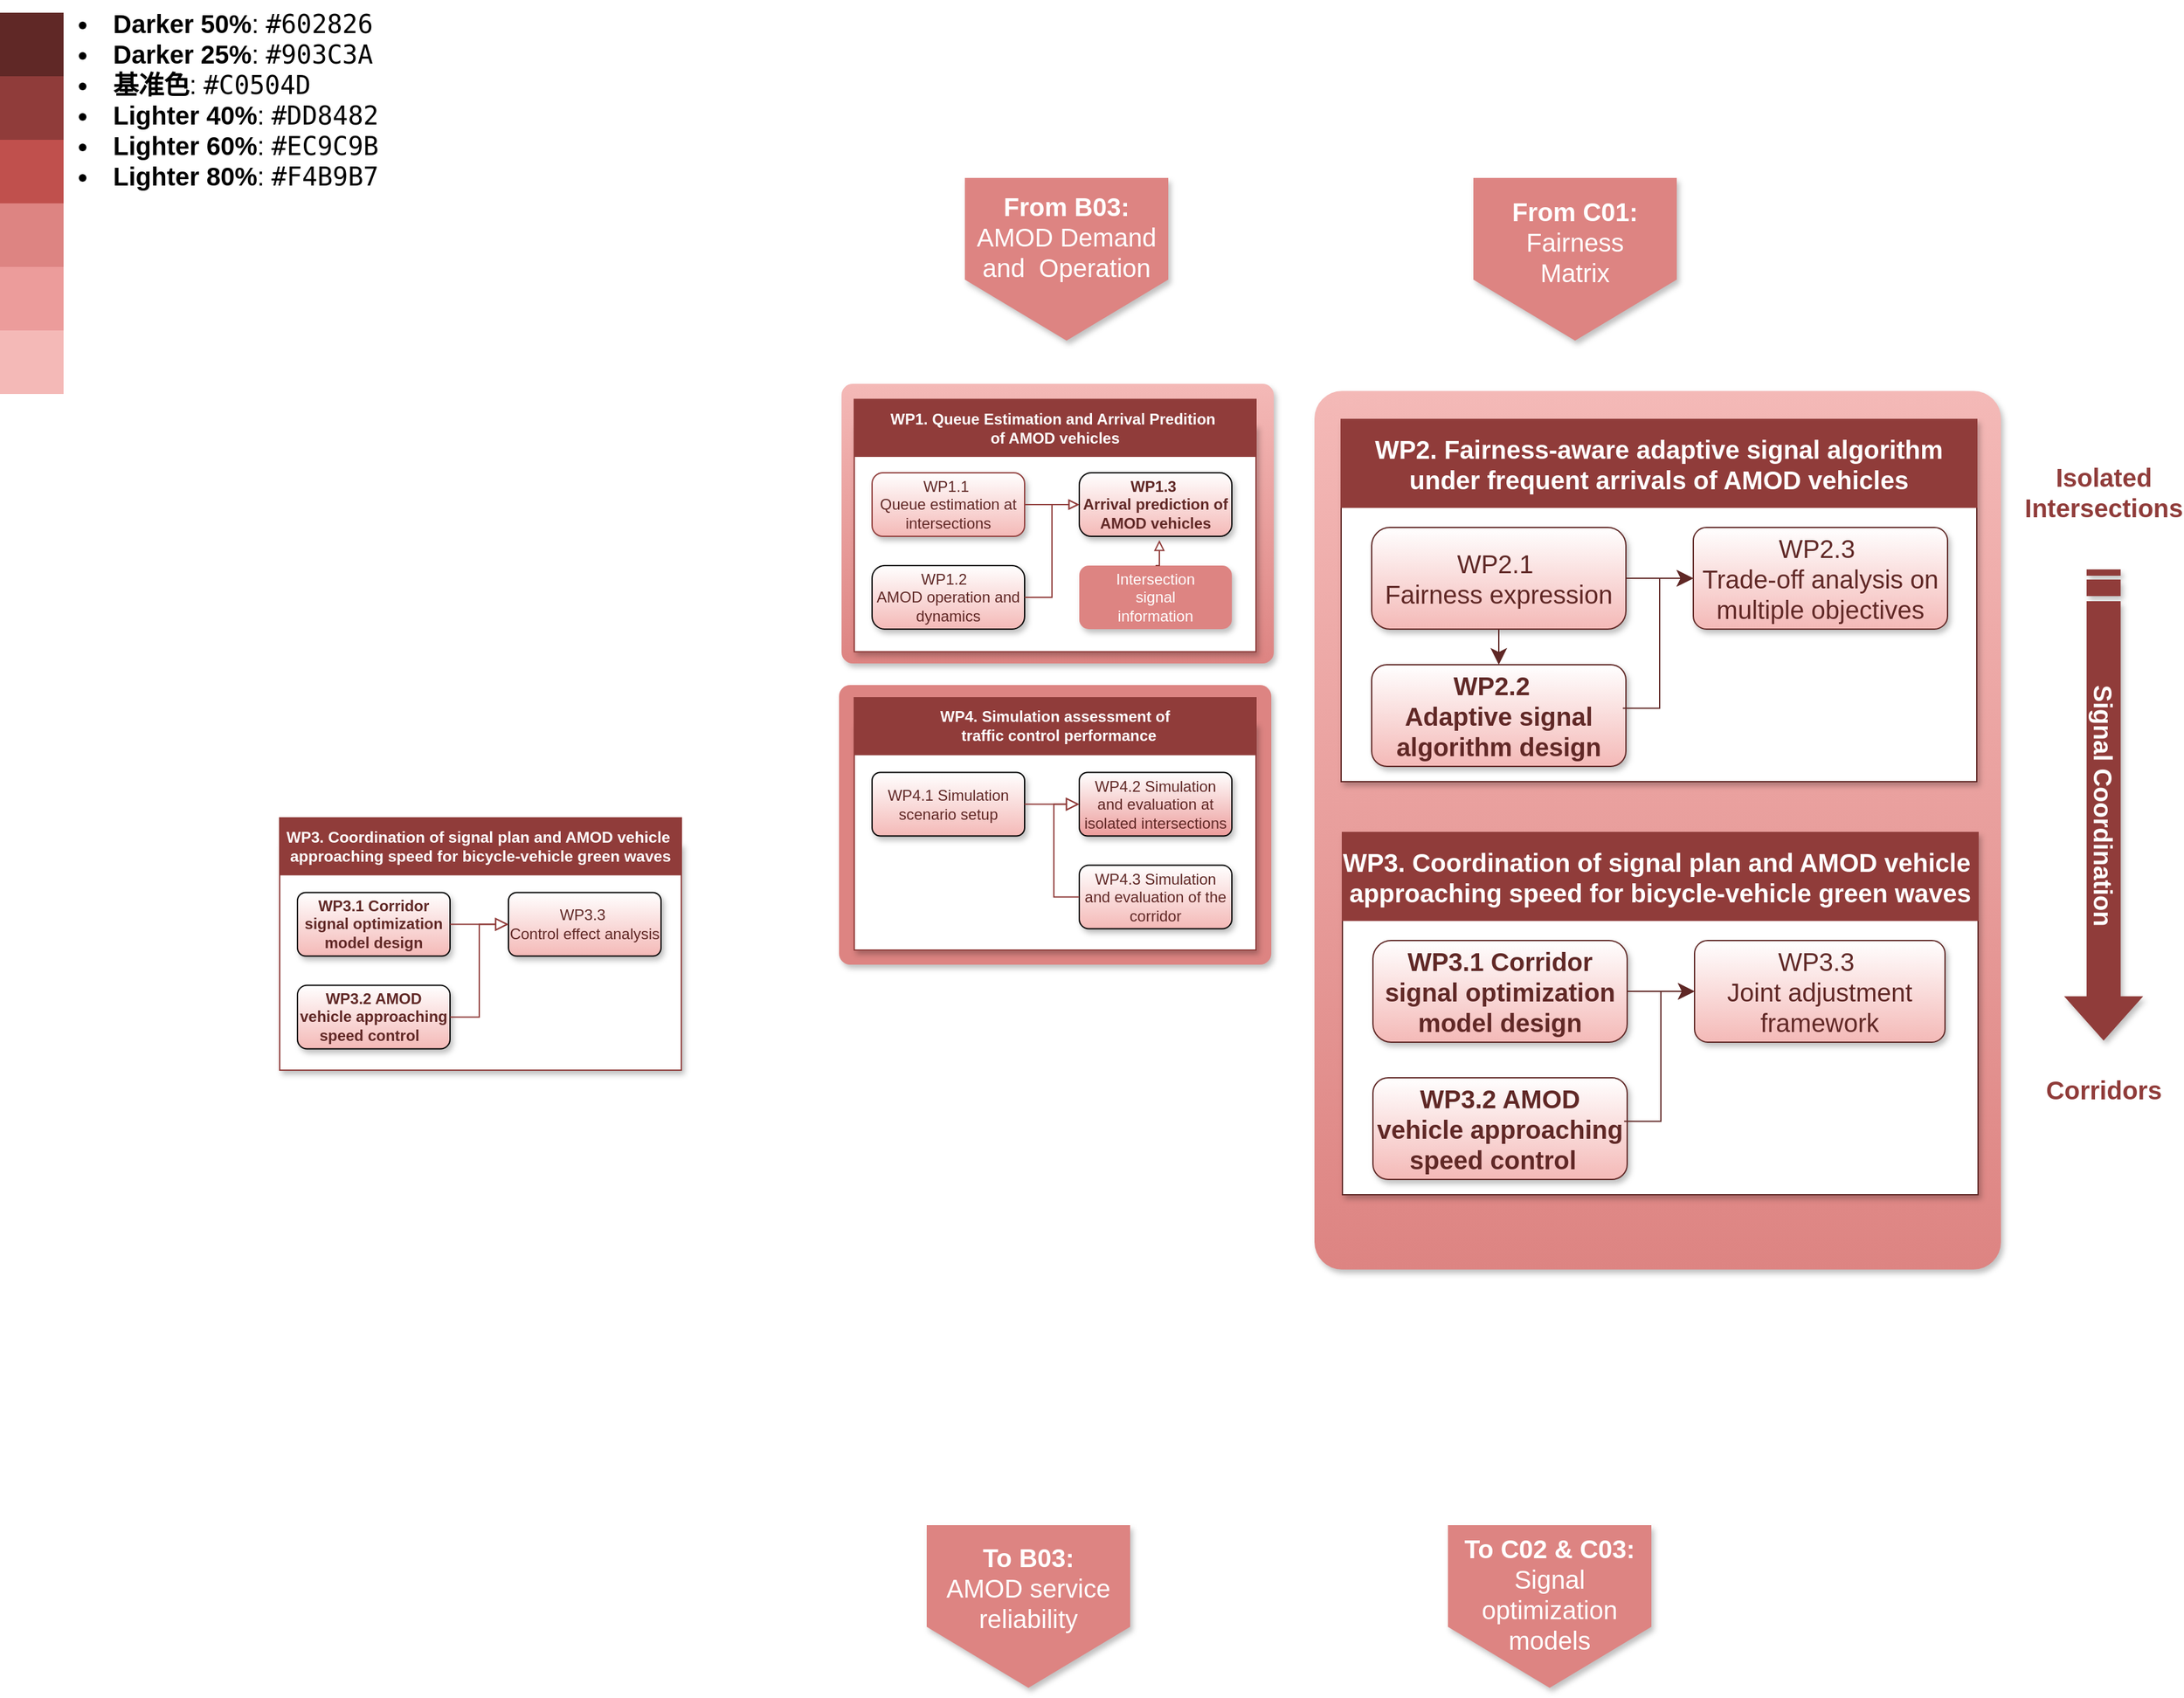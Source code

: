 <mxfile version="24.7.12">
  <diagram id="C5RBs43oDa-KdzZeNtuy" name="Page-1">
    <mxGraphModel dx="1644" dy="100" grid="1" gridSize="10" guides="1" tooltips="1" connect="1" arrows="1" fold="1" page="1" pageScale="1" pageWidth="1169" pageHeight="827" math="0" shadow="0">
      <root>
        <mxCell id="WIyWlLk6GJQsqaUBKTNV-0" />
        <mxCell id="WIyWlLk6GJQsqaUBKTNV-1" parent="WIyWlLk6GJQsqaUBKTNV-0" />
        <mxCell id="SRxlYoo3FdKlpQXrsNi6-0" value="" style="group" parent="WIyWlLk6GJQsqaUBKTNV-1" vertex="1" connectable="0">
          <mxGeometry x="20" y="860" width="50" height="300" as="geometry" />
        </mxCell>
        <mxCell id="o1A4D6gQH1Vv4SaWHEnf-0" value="" style="rounded=0;whiteSpace=wrap;html=1;fillColor=#602826;strokeColor=none;" parent="SRxlYoo3FdKlpQXrsNi6-0" vertex="1">
          <mxGeometry width="50" height="50" as="geometry" />
        </mxCell>
        <mxCell id="o1A4D6gQH1Vv4SaWHEnf-1" value="" style="rounded=0;whiteSpace=wrap;html=1;fillColor=#903C3A;strokeColor=none;" parent="SRxlYoo3FdKlpQXrsNi6-0" vertex="1">
          <mxGeometry y="50" width="50" height="50" as="geometry" />
        </mxCell>
        <mxCell id="o1A4D6gQH1Vv4SaWHEnf-2" value="" style="rounded=0;whiteSpace=wrap;html=1;fillColor=#C0504D;strokeColor=none;" parent="SRxlYoo3FdKlpQXrsNi6-0" vertex="1">
          <mxGeometry y="100" width="50" height="50" as="geometry" />
        </mxCell>
        <mxCell id="o1A4D6gQH1Vv4SaWHEnf-3" value="" style="rounded=0;whiteSpace=wrap;html=1;fillColor=#DD8482;strokeColor=none;" parent="SRxlYoo3FdKlpQXrsNi6-0" vertex="1">
          <mxGeometry y="150" width="50" height="50" as="geometry" />
        </mxCell>
        <mxCell id="o1A4D6gQH1Vv4SaWHEnf-4" value="" style="rounded=0;whiteSpace=wrap;html=1;fillColor=#EC9C9B;strokeColor=none;" parent="SRxlYoo3FdKlpQXrsNi6-0" vertex="1">
          <mxGeometry y="200" width="50" height="50" as="geometry" />
        </mxCell>
        <mxCell id="o1A4D6gQH1Vv4SaWHEnf-5" value="" style="rounded=0;whiteSpace=wrap;html=1;fillColor=#F4B9B7;strokeColor=none;" parent="SRxlYoo3FdKlpQXrsNi6-0" vertex="1">
          <mxGeometry y="250" width="50" height="50" as="geometry" />
        </mxCell>
        <mxCell id="SRxlYoo3FdKlpQXrsNi6-5" value="&lt;li style=&quot;font-size: 20px;&quot;&gt;&lt;font style=&quot;font-size: 20px;&quot;&gt;&lt;strong&gt;Darker 50%&lt;/strong&gt;: &lt;code&gt;#602826&lt;/code&gt;&lt;/font&gt;&lt;/li&gt;&lt;li style=&quot;font-size: 20px;&quot;&gt;&lt;font style=&quot;font-size: 20px;&quot;&gt;&lt;strong&gt;Darker 25%&lt;/strong&gt;: &lt;code&gt;#903C3A&lt;/code&gt;&lt;/font&gt;&lt;/li&gt;&lt;li style=&quot;font-size: 20px;&quot;&gt;&lt;font style=&quot;font-size: 20px;&quot;&gt;&lt;strong&gt;基准色&lt;/strong&gt;: &lt;code&gt;#C0504D&lt;/code&gt;&lt;/font&gt;&lt;/li&gt;&lt;li style=&quot;font-size: 20px;&quot;&gt;&lt;font style=&quot;font-size: 20px;&quot;&gt;&lt;strong&gt;Lighter 40%&lt;/strong&gt;: &lt;code&gt;#DD8482&lt;/code&gt;&lt;/font&gt;&lt;/li&gt;&lt;li style=&quot;font-size: 20px;&quot;&gt;&lt;font style=&quot;font-size: 20px;&quot;&gt;&lt;strong&gt;Lighter 60%&lt;/strong&gt;: &lt;code&gt;#EC9C9B&lt;/code&gt;&lt;/font&gt;&lt;/li&gt;&lt;li style=&quot;font-size: 20px;&quot;&gt;&lt;font style=&quot;font-size: 20px;&quot;&gt;&lt;strong&gt;Lighter 80%&lt;/strong&gt;: &lt;code&gt;#F4B9B7&lt;/code&gt;&lt;/font&gt;&lt;/li&gt;" style="text;whiteSpace=wrap;html=1;" parent="WIyWlLk6GJQsqaUBKTNV-1" vertex="1">
          <mxGeometry x="80" y="850" width="240" height="110" as="geometry" />
        </mxCell>
        <mxCell id="SRxlYoo3FdKlpQXrsNi6-7" value="" style="edgeStyle=orthogonalEdgeStyle;rounded=0;html=1;jettySize=auto;orthogonalLoop=1;fontSize=20;endArrow=classic;endFill=1;endSize=10;strokeWidth=1;shadow=0;labelBackgroundColor=none;entryX=0;entryY=0.5;entryDx=0;entryDy=0;strokeColor=#903C3A;fontFamily=Arial;fontSource=https%3A%2F%2Ffonts.googleapis.com%2Fcss%3Ffamily%3DArial;exitX=1;exitY=0.5;exitDx=0;exitDy=0;" parent="WIyWlLk6GJQsqaUBKTNV-1" source="zRnvxChmmkFEFyJADCu1-24" edge="1">
          <mxGeometry y="10" relative="1" as="geometry">
            <mxPoint as="offset" />
            <mxPoint x="1217" y="1353" as="sourcePoint" />
            <mxPoint x="1363" y="1304" as="targetPoint" />
            <Array as="points" />
          </mxGeometry>
        </mxCell>
        <mxCell id="SRxlYoo3FdKlpQXrsNi6-14" value="" style="edgeStyle=orthogonalEdgeStyle;rounded=0;html=1;jettySize=auto;orthogonalLoop=1;fontSize=20;endArrow=classic;endFill=1;endSize=10;strokeWidth=1;shadow=0;labelBackgroundColor=none;entryX=0.5;entryY=0;entryDx=0;entryDy=0;strokeColor=#903C3A;fontFamily=Arial;fontSource=https%3A%2F%2Ffonts.googleapis.com%2Fcss%3Ffamily%3DArial;exitX=0.5;exitY=1;exitDx=0;exitDy=0;" parent="WIyWlLk6GJQsqaUBKTNV-1" edge="1">
          <mxGeometry y="10" relative="1" as="geometry">
            <mxPoint as="offset" />
            <mxPoint x="1209" y="1348" as="sourcePoint" />
            <mxPoint x="1209" y="1385" as="targetPoint" />
            <Array as="points" />
          </mxGeometry>
        </mxCell>
        <mxCell id="zRnvxChmmkFEFyJADCu1-0" value="new" parent="WIyWlLk6GJQsqaUBKTNV-0" />
        <mxCell id="zRnvxChmmkFEFyJADCu1-2" value="" style="rounded=1;whiteSpace=wrap;html=1;fillStyle=auto;fillColor=#F4B9B7;gradientColor=#DD8482;gradientDirection=south;dashed=1;strokeColor=none;shadow=1;arcSize=4;fontFamily=Arial;fontSource=https%3A%2F%2Ffonts.googleapis.com%2Fcss%3Ffamily%3DArial;" parent="zRnvxChmmkFEFyJADCu1-0" vertex="1">
          <mxGeometry x="1054" y="1157.62" width="540" height="691.26" as="geometry" />
        </mxCell>
        <mxCell id="zRnvxChmmkFEFyJADCu1-22" value="&lt;div&gt;&lt;br&gt;&lt;/div&gt;&lt;div&gt;&lt;div&gt;&lt;br&gt;&lt;/div&gt;&lt;div&gt;&lt;br&gt;&lt;/div&gt;&lt;div&gt;&lt;br&gt;&lt;/div&gt;&lt;div&gt;&lt;br&gt;&lt;/div&gt;&lt;div&gt;&lt;br&gt;&lt;/div&gt;&lt;div&gt;&lt;br&gt;&lt;/div&gt;&lt;div&gt;&lt;br&gt;&lt;/div&gt;&lt;div&gt;&lt;br&gt;&lt;/div&gt;&lt;div&gt;&lt;br&gt;&lt;/div&gt;&lt;br&gt;&lt;/div&gt;" style="rounded=0;whiteSpace=wrap;html=1;fillStyle=solid;fillColor=#FFFFFF;shadow=1;strokeColor=#602826;fontFamily=Arial;fontSource=https%3A%2F%2Ffonts.googleapis.com%2Fcss%3Ffamily%3DArial;" parent="zRnvxChmmkFEFyJADCu1-0" vertex="1">
          <mxGeometry x="1075" y="1180" width="500" height="285" as="geometry" />
        </mxCell>
        <mxCell id="zRnvxChmmkFEFyJADCu1-98" value="" style="rounded=1;whiteSpace=wrap;html=1;fillStyle=auto;fillColor=#DD8482;gradientColor=none;gradientDirection=south;dashed=1;strokeColor=none;shadow=1;arcSize=4;fontFamily=Arial;fontSource=https%3A%2F%2Ffonts.googleapis.com%2Fcss%3Ffamily%3DArial;" parent="zRnvxChmmkFEFyJADCu1-0" vertex="1">
          <mxGeometry x="680" y="1389" width="340" height="220" as="geometry" />
        </mxCell>
        <mxCell id="zRnvxChmmkFEFyJADCu1-97" value="" style="rounded=1;whiteSpace=wrap;html=1;fillStyle=auto;fillColor=#F4B9B7;gradientColor=#DD8482;gradientDirection=south;dashed=1;strokeColor=none;shadow=1;arcSize=4;fontFamily=Arial;fontSource=https%3A%2F%2Ffonts.googleapis.com%2Fcss%3Ffamily%3DArial;" parent="zRnvxChmmkFEFyJADCu1-0" vertex="1">
          <mxGeometry x="682" y="1152" width="340" height="220" as="geometry" />
        </mxCell>
        <mxCell id="zRnvxChmmkFEFyJADCu1-9" value="&lt;div&gt;&lt;br&gt;&lt;/div&gt;&lt;div&gt;&lt;div&gt;&lt;br&gt;&lt;/div&gt;&lt;div&gt;&lt;br&gt;&lt;/div&gt;&lt;div&gt;&lt;br&gt;&lt;/div&gt;&lt;div&gt;&lt;br&gt;&lt;/div&gt;&lt;div&gt;&lt;br&gt;&lt;/div&gt;&lt;div&gt;&lt;br&gt;&lt;/div&gt;&lt;div&gt;&lt;br&gt;&lt;/div&gt;&lt;div&gt;&lt;br&gt;&lt;/div&gt;&lt;div&gt;&lt;br&gt;&lt;/div&gt;&lt;br&gt;&lt;/div&gt;" style="rounded=0;whiteSpace=wrap;html=1;fillStyle=solid;fillColor=#FFFFFF;shadow=1;strokeColor=#903C3A;fontFamily=Arial;fontSource=https%3A%2F%2Ffonts.googleapis.com%2Fcss%3Ffamily%3DArial;" parent="zRnvxChmmkFEFyJADCu1-0" vertex="1">
          <mxGeometry x="692" y="1184.25" width="316" height="178.5" as="geometry" />
        </mxCell>
        <mxCell id="zRnvxChmmkFEFyJADCu1-10" value="&lt;div style=&quot;forced-color-adjust: none; font-size: 12px; font-style: normal; font-variant-ligatures: normal; font-variant-caps: normal; font-weight: 400; letter-spacing: normal; orphans: 2; text-align: center; text-indent: 0px; text-transform: none; widows: 2; word-spacing: 0px; -webkit-text-stroke-width: 0px; white-space: normal; text-decoration-thickness: initial; text-decoration-style: initial; text-decoration-color: initial;&quot;&gt;&lt;font color=&quot;#ffffff&quot; style=&quot;&quot;&gt;&lt;b style=&quot;forced-color-adjust: none;&quot;&gt;WP1.&amp;nbsp;&lt;/b&gt;&lt;/font&gt;&lt;b style=&quot;color: rgb(255, 255, 255);&quot;&gt;Queue Estimation and Arrival Predition&amp;nbsp;&lt;/b&gt;&lt;/div&gt;&lt;div style=&quot;forced-color-adjust: none; font-size: 12px; font-style: normal; font-variant-ligatures: normal; font-variant-caps: normal; font-weight: 400; letter-spacing: normal; orphans: 2; text-align: center; text-indent: 0px; text-transform: none; widows: 2; word-spacing: 0px; -webkit-text-stroke-width: 0px; white-space: normal; text-decoration-thickness: initial; text-decoration-style: initial; text-decoration-color: initial;&quot;&gt;&lt;b style=&quot;&quot;&gt;&lt;font color=&quot;#ffffff&quot; style=&quot;&quot;&gt;of AMOD vehicles&lt;/font&gt;&lt;/b&gt;&lt;/div&gt;" style="rounded=0;whiteSpace=wrap;html=1;align=center;verticalAlign=middle;fillColor=#903C3A;strokeColor=#903C3A;fontFamily=Arial;fontSource=https%3A%2F%2Ffonts.googleapis.com%2Fcss%3Ffamily%3DArial;" parent="zRnvxChmmkFEFyJADCu1-0" vertex="1">
          <mxGeometry x="692" y="1164.25" width="316" height="44.75" as="geometry" />
        </mxCell>
        <mxCell id="zRnvxChmmkFEFyJADCu1-14" value="&lt;span style=&quot;font-weight: 400;&quot;&gt;WP1.1&amp;nbsp;&lt;/span&gt;&lt;div&gt;&lt;span style=&quot;font-weight: 400;&quot;&gt;Queue estimation at intersections&lt;/span&gt;&lt;/div&gt;" style="rounded=1;whiteSpace=wrap;html=1;arcSize=17;shadow=1;fontStyle=1;gradientColor=#F4B9B7;gradientDirection=south;strokeColor=#903C3A;fontColor=#602826;fontFamily=Arial;fontSource=https%3A%2F%2Ffonts.googleapis.com%2Fcss%3Ffamily%3DArial;" parent="zRnvxChmmkFEFyJADCu1-0" vertex="1">
          <mxGeometry x="706" y="1222" width="120" height="50" as="geometry" />
        </mxCell>
        <mxCell id="zRnvxChmmkFEFyJADCu1-15" value="&lt;span style=&quot;font-weight: 400;&quot;&gt;WP1.2&amp;nbsp;&amp;nbsp;&lt;/span&gt;&lt;div&gt;&lt;span style=&quot;font-weight: 400;&quot;&gt;AMOD operation and dynamics&lt;/span&gt;&lt;/div&gt;" style="text;html=1;align=center;verticalAlign=middle;whiteSpace=wrap;rounded=1;strokeColor=default;fillColor=default;shadow=1;fontStyle=1;gradientColor=#F4B9B7;gradientDirection=south;arcSize=20;fontColor=#602826;fontFamily=Arial;fontSource=https%3A%2F%2Ffonts.googleapis.com%2Fcss%3Ffamily%3DArial;" parent="zRnvxChmmkFEFyJADCu1-0" vertex="1">
          <mxGeometry x="706" y="1295" width="120" height="50" as="geometry" />
        </mxCell>
        <mxCell id="zRnvxChmmkFEFyJADCu1-16" value="&lt;b&gt;WP1.3&amp;nbsp;&lt;/b&gt;&lt;div&gt;&lt;b&gt;Arrival prediction of AMOD vehicles&lt;/b&gt;&lt;/div&gt;" style="rounded=1;whiteSpace=wrap;html=1;arcSize=19;shadow=1;fontStyle=0;gradientColor=#F4B9B7;gradientDirection=south;fillColor=#FFFFFF;strokeColor=default;fontColor=#602826;fontFamily=Arial;fontSource=https%3A%2F%2Ffonts.googleapis.com%2Fcss%3Ffamily%3DArial;" parent="zRnvxChmmkFEFyJADCu1-0" vertex="1">
          <mxGeometry x="869" y="1222" width="120" height="50" as="geometry" />
        </mxCell>
        <mxCell id="zRnvxChmmkFEFyJADCu1-18" value="" style="edgeStyle=orthogonalEdgeStyle;rounded=0;html=1;jettySize=auto;orthogonalLoop=1;fontSize=11;endArrow=block;endFill=0;endSize=6;strokeWidth=1;shadow=0;labelBackgroundColor=none;exitX=1;exitY=0.5;exitDx=0;exitDy=0;entryX=0;entryY=0.5;entryDx=0;entryDy=0;strokeColor=#903C3A;fontFamily=Arial;fontSource=https%3A%2F%2Ffonts.googleapis.com%2Fcss%3Ffamily%3DArial;" parent="zRnvxChmmkFEFyJADCu1-0" source="zRnvxChmmkFEFyJADCu1-14" target="zRnvxChmmkFEFyJADCu1-16" edge="1">
          <mxGeometry y="10" relative="1" as="geometry">
            <mxPoint as="offset" />
            <mxPoint x="1045" y="855" as="sourcePoint" />
            <mxPoint x="1089" y="855" as="targetPoint" />
          </mxGeometry>
        </mxCell>
        <mxCell id="zRnvxChmmkFEFyJADCu1-19" value="&lt;font color=&quot;#ffffff&quot;&gt;Intersection&lt;/font&gt;&lt;div&gt;&lt;font color=&quot;#ffffff&quot;&gt;signal&lt;/font&gt;&lt;/div&gt;&lt;div&gt;&lt;font color=&quot;#ffffff&quot;&gt;information&lt;/font&gt;&lt;/div&gt;" style="rounded=1;whiteSpace=wrap;html=1;fillColor=#DD8482;strokeColor=none;shadow=1;fontFamily=Arial;fontSource=https%3A%2F%2Ffonts.googleapis.com%2Fcss%3Ffamily%3DArial;" parent="zRnvxChmmkFEFyJADCu1-0" vertex="1">
          <mxGeometry x="869" y="1295" width="120" height="50" as="geometry" />
        </mxCell>
        <mxCell id="zRnvxChmmkFEFyJADCu1-20" value="" style="edgeStyle=orthogonalEdgeStyle;rounded=0;html=1;jettySize=auto;orthogonalLoop=1;fontSize=11;endArrow=block;endFill=0;endSize=6;strokeWidth=1;shadow=0;labelBackgroundColor=none;exitX=1;exitY=0.5;exitDx=0;exitDy=0;entryX=0;entryY=0.5;entryDx=0;entryDy=0;strokeColor=#903C3A;fontFamily=Arial;fontSource=https%3A%2F%2Ffonts.googleapis.com%2Fcss%3Ffamily%3DArial;" parent="zRnvxChmmkFEFyJADCu1-0" source="zRnvxChmmkFEFyJADCu1-15" target="zRnvxChmmkFEFyJADCu1-16" edge="1">
          <mxGeometry y="10" relative="1" as="geometry">
            <mxPoint as="offset" />
            <mxPoint x="832" y="1257" as="sourcePoint" />
            <mxPoint x="882" y="1257" as="targetPoint" />
          </mxGeometry>
        </mxCell>
        <mxCell id="zRnvxChmmkFEFyJADCu1-21" value="" style="edgeStyle=orthogonalEdgeStyle;rounded=0;html=1;jettySize=auto;orthogonalLoop=1;fontSize=11;endArrow=block;endFill=0;endSize=6;strokeWidth=1;shadow=0;labelBackgroundColor=none;exitX=0.5;exitY=0;exitDx=0;exitDy=0;strokeColor=#903C3A;fontFamily=Arial;fontSource=https%3A%2F%2Ffonts.googleapis.com%2Fcss%3Ffamily%3DArial;" parent="zRnvxChmmkFEFyJADCu1-0" source="zRnvxChmmkFEFyJADCu1-19" edge="1">
          <mxGeometry y="10" relative="1" as="geometry">
            <mxPoint as="offset" />
            <mxPoint x="832" y="1257" as="sourcePoint" />
            <mxPoint x="932" y="1275" as="targetPoint" />
          </mxGeometry>
        </mxCell>
        <mxCell id="zRnvxChmmkFEFyJADCu1-23" value="&lt;div style=&quot;forced-color-adjust: none; font-style: normal; font-variant-ligatures: normal; font-variant-caps: normal; font-weight: 400; letter-spacing: normal; orphans: 2; text-align: center; text-indent: 0px; text-transform: none; widows: 2; word-spacing: 0px; -webkit-text-stroke-width: 0px; white-space: normal; text-decoration-thickness: initial; text-decoration-style: initial; text-decoration-color: initial; font-size: 20px;&quot;&gt;&lt;font style=&quot;font-size: 20px;&quot; color=&quot;#ffffff&quot;&gt;&lt;font style=&quot;font-size: 20px;&quot;&gt;&lt;b style=&quot;forced-color-adjust: none;&quot;&gt;WP2.&amp;nbsp;&lt;/b&gt;&lt;/font&gt;&lt;b style=&quot;&quot;&gt;Fairness-aware adaptive signal algorithm&lt;/b&gt;&lt;/font&gt;&lt;/div&gt;&lt;div style=&quot;font-size: 20px;&quot;&gt;&lt;b&gt;&lt;font style=&quot;font-size: 20px;&quot; color=&quot;#ffffff&quot;&gt;under frequent arrivals of AMOD vehicles&lt;/font&gt;&lt;/b&gt;&lt;/div&gt;" style="rounded=0;whiteSpace=wrap;html=1;align=center;verticalAlign=middle;fillColor=#903C3A;strokeColor=#903C3A;fontFamily=Arial;fontSource=https%3A%2F%2Ffonts.googleapis.com%2Fcss%3Ffamily%3DArial;aspect=fixed;" parent="zRnvxChmmkFEFyJADCu1-0" vertex="1">
          <mxGeometry x="1075" y="1180" width="500" height="69.15" as="geometry" />
        </mxCell>
        <mxCell id="zRnvxChmmkFEFyJADCu1-24" value="&lt;span style=&quot;font-weight: 400; font-size: 20px;&quot;&gt;&lt;font data-font-src=&quot;https://fonts.googleapis.com/css?family=Arial&quot; style=&quot;font-size: 20px;&quot;&gt;WP2.1&amp;nbsp;&lt;/font&gt;&lt;/span&gt;&lt;div style=&quot;font-size: 20px;&quot;&gt;&lt;span style=&quot;font-weight: 400; font-size: 20px;&quot;&gt;&lt;font data-font-src=&quot;https://fonts.googleapis.com/css?family=Arial&quot; style=&quot;font-size: 20px;&quot;&gt;Fairness expression&lt;/font&gt;&lt;/span&gt;&lt;/div&gt;" style="rounded=1;whiteSpace=wrap;html=1;arcSize=18;shadow=1;fontStyle=1;gradientColor=#F4B9B7;gradientDirection=south;strokeColor=#602826;fontColor=#602826;fontFamily=Arial;fontSource=https%3A%2F%2Ffonts.googleapis.com%2Fcss%3Ffamily%3DArial;fontSize=20;" parent="zRnvxChmmkFEFyJADCu1-0" vertex="1">
          <mxGeometry x="1099" y="1265" width="200" height="80" as="geometry" />
        </mxCell>
        <mxCell id="zRnvxChmmkFEFyJADCu1-25" value="WP2.2&amp;nbsp;&amp;nbsp;&lt;div style=&quot;font-size: 20px;&quot;&gt;Adaptive signal algorithm design&lt;/div&gt;" style="text;html=1;align=center;verticalAlign=middle;whiteSpace=wrap;rounded=1;strokeColor=#602826;fillColor=default;shadow=1;fontStyle=1;gradientColor=#F4B9B7;gradientDirection=south;fontColor=#602826;fontFamily=Arial;fontSource=https%3A%2F%2Ffonts.googleapis.com%2Fcss%3Ffamily%3DArial;fontSize=20;" parent="zRnvxChmmkFEFyJADCu1-0" vertex="1">
          <mxGeometry x="1099" y="1373" width="200" height="80" as="geometry" />
        </mxCell>
        <mxCell id="zRnvxChmmkFEFyJADCu1-26" value="&lt;span style=&quot;font-weight: 400; font-size: 20px;&quot;&gt;WP2.3&amp;nbsp;&lt;/span&gt;&lt;div style=&quot;font-size: 20px;&quot;&gt;&lt;span style=&quot;font-weight: 400; font-size: 20px;&quot;&gt;Trade-off analysis on multiple objectives&lt;/span&gt;&lt;/div&gt;" style="rounded=1;whiteSpace=wrap;html=1;arcSize=13;shadow=1;fontStyle=1;gradientColor=#F4B9B7;gradientDirection=south;fillColor=#FFFFFF;strokeColor=#602826;fontColor=#602826;fontFamily=Arial;fontSource=https%3A%2F%2Ffonts.googleapis.com%2Fcss%3Ffamily%3DArial;fontSize=20;" parent="zRnvxChmmkFEFyJADCu1-0" vertex="1">
          <mxGeometry x="1352" y="1265" width="200" height="80" as="geometry" />
        </mxCell>
        <mxCell id="zRnvxChmmkFEFyJADCu1-44" value="&lt;b style=&quot;font-size: 20px;&quot;&gt;Isolated Intersections&lt;/b&gt;" style="text;html=1;align=center;verticalAlign=middle;whiteSpace=wrap;rounded=0;fontColor=#903C3A;fontFamily=Arial;fontSource=https%3A%2F%2Ffonts.googleapis.com%2Fcss%3Ffamily%3DArial;fontSize=20;" parent="zRnvxChmmkFEFyJADCu1-0" vertex="1">
          <mxGeometry x="1644.78" y="1222" width="60" height="30" as="geometry" />
        </mxCell>
        <mxCell id="zRnvxChmmkFEFyJADCu1-45" value="&lt;b style=&quot;font-size: 20px;&quot;&gt;Corridors&lt;/b&gt;" style="text;html=1;align=center;verticalAlign=middle;whiteSpace=wrap;rounded=0;fontColor=#903C3A;fontFamily=Arial;fontSource=https%3A%2F%2Ffonts.googleapis.com%2Fcss%3Ffamily%3DArial;fontSize=20;" parent="zRnvxChmmkFEFyJADCu1-0" vertex="1">
          <mxGeometry x="1634.78" y="1692" width="80" height="30" as="geometry" />
        </mxCell>
        <mxCell id="zRnvxChmmkFEFyJADCu1-57" value="&lt;b style=&quot;font-size: 20px;&quot;&gt;&lt;font color=&quot;#ffffff&quot; style=&quot;font-size: 20px;&quot;&gt;Signal Coordination&lt;/font&gt;&lt;/b&gt;" style="html=1;shadow=1;dashed=0;align=center;verticalAlign=middle;shape=mxgraph.arrows2.stripedArrow;dy=0.57;dx=33.74;notch=25;rotation=90;strokeColor=#903C3A;fontFamily=Arial;fontSource=https%3A%2F%2Ffonts.googleapis.com%2Fcss%3Ffamily%3DArial;fontSize=20;fillColor=#903C3A;" parent="zRnvxChmmkFEFyJADCu1-0" vertex="1">
          <mxGeometry x="1490.005" y="1453.28" width="369.55" height="60" as="geometry" />
        </mxCell>
        <mxCell id="zRnvxChmmkFEFyJADCu1-66" value="&lt;div&gt;&lt;br&gt;&lt;/div&gt;&lt;div&gt;&lt;div&gt;&lt;br&gt;&lt;/div&gt;&lt;div&gt;&lt;br&gt;&lt;/div&gt;&lt;div&gt;&lt;br&gt;&lt;/div&gt;&lt;div&gt;&lt;br&gt;&lt;/div&gt;&lt;div&gt;&lt;br&gt;&lt;/div&gt;&lt;div&gt;&lt;br&gt;&lt;/div&gt;&lt;div&gt;&lt;br&gt;&lt;/div&gt;&lt;div&gt;&lt;br&gt;&lt;/div&gt;&lt;div&gt;&lt;br&gt;&lt;/div&gt;&lt;br&gt;&lt;/div&gt;" style="rounded=0;whiteSpace=wrap;html=1;fillStyle=solid;fillColor=#FFFFFF;shadow=1;strokeColor=#903C3A;fontFamily=Arial;fontSource=https%3A%2F%2Ffonts.googleapis.com%2Fcss%3Ffamily%3DArial;" parent="zRnvxChmmkFEFyJADCu1-0" vertex="1">
          <mxGeometry x="240" y="1513.5" width="316" height="178.5" as="geometry" />
        </mxCell>
        <mxCell id="zRnvxChmmkFEFyJADCu1-67" value="&lt;div style=&quot;forced-color-adjust: none; font-size: 12px; font-style: normal; font-variant-ligatures: normal; font-variant-caps: normal; letter-spacing: normal; orphans: 2; text-align: center; text-indent: 0px; text-transform: none; widows: 2; word-spacing: 0px; -webkit-text-stroke-width: 0px; white-space: normal; text-decoration-thickness: initial; text-decoration-style: initial; text-decoration-color: initial;&quot;&gt;&lt;font color=&quot;#ffffff&quot;&gt;&lt;font style=&quot;&quot;&gt;&lt;span style=&quot;forced-color-adjust: none;&quot;&gt;WP3.&amp;nbsp;&lt;/span&gt;&lt;/font&gt;&lt;span style=&quot;font-size: 12.256px; text-align: start; white-space: pre;&quot;&gt;Coordination of signal plan and AMOD vehicle &lt;/span&gt;&lt;/font&gt;&lt;/div&gt;&lt;div style=&quot;forced-color-adjust: none; font-size: 12px; font-style: normal; font-variant-ligatures: normal; font-variant-caps: normal; letter-spacing: normal; orphans: 2; text-align: center; text-indent: 0px; text-transform: none; widows: 2; word-spacing: 0px; -webkit-text-stroke-width: 0px; white-space: normal; text-decoration-thickness: initial; text-decoration-style: initial; text-decoration-color: initial;&quot;&gt;&lt;font color=&quot;#ffffff&quot;&gt;&lt;span style=&quot;font-size: 12.256px; text-align: start; white-space: pre;&quot;&gt;approaching speed for bicycle-vehicle &lt;/span&gt;&lt;/font&gt;&lt;span style=&quot;color: rgb(255, 255, 255); font-size: 12.256px; text-align: start; white-space: pre;&quot;&gt;green wave&lt;/span&gt;&lt;span style=&quot;color: rgb(255, 255, 255); font-size: 12.256px; text-align: start; white-space: pre;&quot;&gt;s&lt;/span&gt;&lt;/div&gt;" style="rounded=0;whiteSpace=wrap;html=1;align=center;verticalAlign=middle;fillColor=#903C3A;fontStyle=1;strokeColor=#903C3A;fontFamily=Arial;fontSource=https%3A%2F%2Ffonts.googleapis.com%2Fcss%3Ffamily%3DArial;" parent="zRnvxChmmkFEFyJADCu1-0" vertex="1">
          <mxGeometry x="240" y="1493.5" width="316" height="44.75" as="geometry" />
        </mxCell>
        <mxCell id="zRnvxChmmkFEFyJADCu1-68" value="&lt;b&gt;&lt;span style=&quot;&quot;&gt;WP3.1&amp;nbsp;&lt;/span&gt;&lt;span style=&quot;background-color: initial;&quot;&gt;Corridor signal optimization model design&lt;/span&gt;&lt;/b&gt;" style="rounded=1;whiteSpace=wrap;html=1;arcSize=13;shadow=1;fontStyle=0;gradientColor=#F4B9B7;gradientDirection=south;strokeColor=default;fontColor=#602826;fontFamily=Arial;fontSource=https%3A%2F%2Ffonts.googleapis.com%2Fcss%3Ffamily%3DArial;" parent="zRnvxChmmkFEFyJADCu1-0" vertex="1">
          <mxGeometry x="254" y="1552.25" width="120" height="50" as="geometry" />
        </mxCell>
        <mxCell id="zRnvxChmmkFEFyJADCu1-69" value="&lt;span style=&quot;&quot;&gt;&lt;b&gt;WP3.2 AMOD vehicle approaching speed control&amp;nbsp;&amp;nbsp;&lt;/b&gt;&lt;/span&gt;" style="text;html=1;align=center;verticalAlign=middle;whiteSpace=wrap;rounded=1;strokeColor=default;fillColor=default;shadow=1;fontStyle=0;gradientColor=#F4B9B7;gradientDirection=south;fontColor=#602826;fontFamily=Arial;fontSource=https%3A%2F%2Ffonts.googleapis.com%2Fcss%3Ffamily%3DArial;" parent="zRnvxChmmkFEFyJADCu1-0" vertex="1">
          <mxGeometry x="254" y="1625.25" width="120" height="50" as="geometry" />
        </mxCell>
        <mxCell id="zRnvxChmmkFEFyJADCu1-70" value="&lt;span style=&quot;font-weight: 400;&quot;&gt;WP3.3&amp;nbsp;&lt;/span&gt;&lt;div&gt;&lt;span style=&quot;font-weight: 400;&quot;&gt;Control effect analysis&lt;/span&gt;&lt;/div&gt;" style="rounded=1;whiteSpace=wrap;html=1;arcSize=13;shadow=1;fontStyle=1;gradientColor=#F4B9B7;gradientDirection=south;fillColor=#FFFFFF;strokeColor=default;fontColor=#602826;fontFamily=Arial;fontSource=https%3A%2F%2Ffonts.googleapis.com%2Fcss%3Ffamily%3DArial;" parent="zRnvxChmmkFEFyJADCu1-0" vertex="1">
          <mxGeometry x="420" y="1552.25" width="120" height="50" as="geometry" />
        </mxCell>
        <mxCell id="zRnvxChmmkFEFyJADCu1-71" value="" style="edgeStyle=orthogonalEdgeStyle;rounded=0;html=1;jettySize=auto;orthogonalLoop=1;fontSize=11;endArrow=block;endFill=0;endSize=8;strokeWidth=1;shadow=0;labelBackgroundColor=none;exitX=1;exitY=0.5;exitDx=0;exitDy=0;entryX=0;entryY=0.5;entryDx=0;entryDy=0;strokeColor=#903C3A;fontFamily=Arial;fontSource=https%3A%2F%2Ffonts.googleapis.com%2Fcss%3Ffamily%3DArial;" parent="zRnvxChmmkFEFyJADCu1-0" source="zRnvxChmmkFEFyJADCu1-68" target="zRnvxChmmkFEFyJADCu1-70" edge="1">
          <mxGeometry y="10" relative="1" as="geometry">
            <mxPoint as="offset" />
            <mxPoint x="593" y="1185.25" as="sourcePoint" />
            <mxPoint x="637" y="1185.25" as="targetPoint" />
          </mxGeometry>
        </mxCell>
        <mxCell id="zRnvxChmmkFEFyJADCu1-72" value="" style="edgeStyle=orthogonalEdgeStyle;rounded=0;html=1;jettySize=auto;orthogonalLoop=1;fontSize=11;endArrow=block;endFill=0;endSize=8;strokeWidth=1;shadow=0;labelBackgroundColor=none;exitX=1;exitY=0.5;exitDx=0;exitDy=0;entryX=0;entryY=0.5;entryDx=0;entryDy=0;strokeColor=#903C3A;fontFamily=Arial;fontSource=https%3A%2F%2Ffonts.googleapis.com%2Fcss%3Ffamily%3DArial;" parent="zRnvxChmmkFEFyJADCu1-0" source="zRnvxChmmkFEFyJADCu1-69" target="zRnvxChmmkFEFyJADCu1-70" edge="1">
          <mxGeometry y="10" relative="1" as="geometry">
            <mxPoint as="offset" />
            <mxPoint x="380" y="1587.25" as="sourcePoint" />
            <mxPoint x="430" y="1587.25" as="targetPoint" />
          </mxGeometry>
        </mxCell>
        <mxCell id="zRnvxChmmkFEFyJADCu1-76" value="" style="edgeStyle=orthogonalEdgeStyle;rounded=0;html=1;jettySize=auto;orthogonalLoop=1;fontSize=20;endArrow=classic;endFill=1;endSize=10;strokeWidth=1;shadow=0;labelBackgroundColor=none;entryX=0.5;entryY=0;entryDx=0;entryDy=0;strokeColor=#602826;fontFamily=Arial;fontSource=https%3A%2F%2Ffonts.googleapis.com%2Fcss%3Ffamily%3DArial;exitX=0.5;exitY=1;exitDx=0;exitDy=0;" parent="zRnvxChmmkFEFyJADCu1-0" source="zRnvxChmmkFEFyJADCu1-24" target="zRnvxChmmkFEFyJADCu1-25" edge="1">
          <mxGeometry y="10" relative="1" as="geometry">
            <mxPoint as="offset" />
            <mxPoint x="1388" y="1390" as="sourcePoint" />
            <mxPoint x="1388.04" y="1366" as="targetPoint" />
            <Array as="points" />
          </mxGeometry>
        </mxCell>
        <mxCell id="zRnvxChmmkFEFyJADCu1-83" value="&lt;div&gt;&lt;br&gt;&lt;/div&gt;&lt;div&gt;&lt;div&gt;&lt;br&gt;&lt;/div&gt;&lt;div&gt;&lt;br&gt;&lt;/div&gt;&lt;div&gt;&lt;br&gt;&lt;/div&gt;&lt;div&gt;&lt;br&gt;&lt;/div&gt;&lt;div&gt;&lt;br&gt;&lt;/div&gt;&lt;div&gt;&lt;br&gt;&lt;/div&gt;&lt;div&gt;&lt;br&gt;&lt;/div&gt;&lt;div&gt;&lt;br&gt;&lt;/div&gt;&lt;div&gt;&lt;br&gt;&lt;/div&gt;&lt;br&gt;&lt;/div&gt;" style="rounded=0;whiteSpace=wrap;html=1;fillStyle=solid;fillColor=#FFFFFF;shadow=1;strokeColor=#903C3A;fontFamily=Arial;fontSource=https%3A%2F%2Ffonts.googleapis.com%2Fcss%3Ffamily%3DArial;" parent="zRnvxChmmkFEFyJADCu1-0" vertex="1">
          <mxGeometry x="692" y="1419" width="316" height="178.5" as="geometry" />
        </mxCell>
        <mxCell id="zRnvxChmmkFEFyJADCu1-84" value="&lt;div style=&quot;text-align: start; forced-color-adjust: none; font-style: normal; font-variant-ligatures: normal; font-variant-caps: normal; font-weight: 400; letter-spacing: normal; orphans: 2; text-indent: 0px; text-transform: none; widows: 2; word-spacing: 0px; -webkit-text-stroke-width: 0px; text-decoration-thickness: initial; text-decoration-style: initial; text-decoration-color: initial;&quot;&gt;&lt;font color=&quot;#ffffff&quot; style=&quot;&quot;&gt;&lt;font style=&quot;font-size: 12px;&quot;&gt;&lt;b style=&quot;forced-color-adjust: none;&quot;&gt;WP4. &lt;font style=&quot;font-size: 12px;&quot;&gt;&lt;span style=&quot;white-space: pre;&quot;&gt;Simulation assessment of&lt;/span&gt;&lt;/font&gt;&lt;/b&gt;&lt;/font&gt;&lt;/font&gt;&lt;/div&gt;&lt;div style=&quot;text-align: start; forced-color-adjust: none; font-style: normal; font-variant-ligatures: normal; font-variant-caps: normal; font-weight: 400; letter-spacing: normal; orphans: 2; text-indent: 0px; text-transform: none; widows: 2; word-spacing: 0px; -webkit-text-stroke-width: 0px; text-decoration-thickness: initial; text-decoration-style: initial; text-decoration-color: initial;&quot;&gt;&lt;font color=&quot;#ffffff&quot; style=&quot;&quot;&gt;&lt;font style=&quot;font-size: 12px;&quot;&gt;&lt;b style=&quot;forced-color-adjust: none;&quot;&gt;&lt;font style=&quot;font-size: 12px;&quot;&gt;&lt;span style=&quot;white-space: pre;&quot;&gt;     traffic control performance&lt;/span&gt;&lt;/font&gt;&lt;/b&gt;&lt;/font&gt;&lt;/font&gt;&lt;/div&gt;" style="rounded=0;whiteSpace=wrap;html=1;align=center;verticalAlign=middle;fillColor=#903C3A;strokeColor=#903C3A;fontFamily=Arial;fontSource=https%3A%2F%2Ffonts.googleapis.com%2Fcss%3Ffamily%3DArial;" parent="zRnvxChmmkFEFyJADCu1-0" vertex="1">
          <mxGeometry x="692" y="1399" width="316" height="44.75" as="geometry" />
        </mxCell>
        <mxCell id="zRnvxChmmkFEFyJADCu1-85" value="&lt;span&gt;&lt;span style=&quot;&quot;&gt;WP4.1 Simulation scenario setup&lt;/span&gt;&lt;/span&gt;" style="rounded=1;whiteSpace=wrap;html=1;arcSize=13;shadow=1;fontStyle=0;gradientColor=#F4B9B7;gradientDirection=south;strokeColor=default;fontColor=#602826;fontFamily=Arial;fontSource=https%3A%2F%2Ffonts.googleapis.com%2Fcss%3Ffamily%3DArial;" parent="zRnvxChmmkFEFyJADCu1-0" vertex="1">
          <mxGeometry x="706" y="1457.75" width="120" height="50" as="geometry" />
        </mxCell>
        <mxCell id="zRnvxChmmkFEFyJADCu1-86" value="&lt;span style=&quot;&quot;&gt;WP4.3 Simulation and evaluation of the corridor&lt;/span&gt;" style="text;html=1;align=center;verticalAlign=middle;whiteSpace=wrap;rounded=1;strokeColor=default;fillColor=default;shadow=1;fontStyle=0;gradientColor=#F4B9B7;gradientDirection=south;fontColor=#602826;fontFamily=Arial;fontSource=https%3A%2F%2Ffonts.googleapis.com%2Fcss%3Ffamily%3DArial;" parent="zRnvxChmmkFEFyJADCu1-0" vertex="1">
          <mxGeometry x="869" y="1530.75" width="120" height="50" as="geometry" />
        </mxCell>
        <mxCell id="zRnvxChmmkFEFyJADCu1-87" value="&lt;span style=&quot;font-weight: 400;&quot;&gt;WP4.2&amp;nbsp;&lt;/span&gt;&lt;span style=&quot;font-weight: 400; background-color: initial;&quot;&gt;Simulation and evaluation at isolated intersections&lt;/span&gt;" style="rounded=1;whiteSpace=wrap;html=1;arcSize=13;shadow=1;fontStyle=1;gradientColor=#EC9C9B;gradientDirection=south;fillColor=#FFFFFF;strokeColor=default;fontColor=#602826;fontFamily=Arial;fontSource=https%3A%2F%2Ffonts.googleapis.com%2Fcss%3Ffamily%3DArial;" parent="zRnvxChmmkFEFyJADCu1-0" vertex="1">
          <mxGeometry x="869" y="1457.75" width="120" height="50" as="geometry" />
        </mxCell>
        <mxCell id="zRnvxChmmkFEFyJADCu1-88" value="" style="edgeStyle=orthogonalEdgeStyle;rounded=0;html=1;jettySize=auto;orthogonalLoop=1;fontSize=11;endArrow=block;endFill=0;endSize=8;strokeWidth=1;shadow=0;labelBackgroundColor=none;exitX=1;exitY=0.5;exitDx=0;exitDy=0;entryX=0;entryY=0.5;entryDx=0;entryDy=0;strokeColor=#903C3A;fontFamily=Arial;fontSource=https%3A%2F%2Ffonts.googleapis.com%2Fcss%3Ffamily%3DArial;" parent="zRnvxChmmkFEFyJADCu1-0" source="zRnvxChmmkFEFyJADCu1-85" target="zRnvxChmmkFEFyJADCu1-87" edge="1">
          <mxGeometry y="10" relative="1" as="geometry">
            <mxPoint as="offset" />
            <mxPoint x="780" y="1539.0" as="sourcePoint" />
            <mxPoint x="826" y="1539.0" as="targetPoint" />
          </mxGeometry>
        </mxCell>
        <mxCell id="zRnvxChmmkFEFyJADCu1-89" value="" style="edgeStyle=orthogonalEdgeStyle;rounded=0;html=1;jettySize=auto;orthogonalLoop=1;fontSize=11;endArrow=block;endFill=0;endSize=8;strokeWidth=1;shadow=0;labelBackgroundColor=none;exitX=0;exitY=0.5;exitDx=0;exitDy=0;entryX=0;entryY=0.5;entryDx=0;entryDy=0;strokeColor=#903C3A;fontFamily=Arial;fontSource=https%3A%2F%2Ffonts.googleapis.com%2Fcss%3Ffamily%3DArial;" parent="zRnvxChmmkFEFyJADCu1-0" source="zRnvxChmmkFEFyJADCu1-86" target="zRnvxChmmkFEFyJADCu1-87" edge="1">
          <mxGeometry y="10" relative="1" as="geometry">
            <mxPoint as="offset" />
            <mxPoint x="832" y="1492.75" as="sourcePoint" />
            <mxPoint x="882" y="1492.75" as="targetPoint" />
          </mxGeometry>
        </mxCell>
        <mxCell id="SRxlYoo3FdKlpQXrsNi6-1" value="" style="group" parent="zRnvxChmmkFEFyJADCu1-0" vertex="1" connectable="0">
          <mxGeometry x="749" y="2050" width="160" height="128" as="geometry" />
        </mxCell>
        <mxCell id="zRnvxChmmkFEFyJADCu1-40" value="" style="shape=offPageConnector;whiteSpace=wrap;html=1;rounded=0;fillColor=#DD8482;strokeColor=none;shadow=1;fontFamily=Arial;fontSource=https%3A%2F%2Ffonts.googleapis.com%2Fcss%3Ffamily%3DArial;aspect=fixed;" parent="SRxlYoo3FdKlpQXrsNi6-1" vertex="1">
          <mxGeometry width="160" height="128" as="geometry" />
        </mxCell>
        <mxCell id="zRnvxChmmkFEFyJADCu1-41" value="To B03:&lt;div style=&quot;font-size: 20px;&quot;&gt;&lt;span style=&quot;font-weight: normal; font-size: 20px;&quot;&gt;AMOD service reliability&lt;/span&gt;&lt;/div&gt;" style="text;html=1;align=center;verticalAlign=middle;whiteSpace=wrap;rounded=0;fontStyle=1;fontColor=#FFFFFF;fontFamily=Arial;fontSource=https%3A%2F%2Ffonts.googleapis.com%2Fcss%3Ffamily%3DArial;fontSize=20;" parent="SRxlYoo3FdKlpQXrsNi6-1" vertex="1">
          <mxGeometry x="5" y="31.5" width="150" height="35.44" as="geometry" />
        </mxCell>
        <mxCell id="SRxlYoo3FdKlpQXrsNi6-2" value="" style="group" parent="zRnvxChmmkFEFyJADCu1-0" vertex="1" connectable="0">
          <mxGeometry x="1159" y="2050" width="160" height="128" as="geometry" />
        </mxCell>
        <mxCell id="zRnvxChmmkFEFyJADCu1-42" value="" style="shape=offPageConnector;whiteSpace=wrap;html=1;rounded=0;fillColor=#DD8482;strokeColor=none;shadow=1;fontFamily=Arial;fontSource=https%3A%2F%2Ffonts.googleapis.com%2Fcss%3Ffamily%3DArial;aspect=fixed;" parent="SRxlYoo3FdKlpQXrsNi6-2" vertex="1">
          <mxGeometry width="160" height="128" as="geometry" />
        </mxCell>
        <mxCell id="zRnvxChmmkFEFyJADCu1-43" value="To C02 &amp;amp; C03:&lt;div style=&quot;font-size: 20px;&quot;&gt;&lt;span style=&quot;font-weight: normal; font-size: 20px;&quot;&gt;Signal optimization models&lt;/span&gt;&lt;/div&gt;" style="text;html=1;align=center;verticalAlign=middle;whiteSpace=wrap;rounded=0;fontStyle=1;fontColor=#FFFFFF;fontFamily=Arial;fontSource=https%3A%2F%2Ffonts.googleapis.com%2Fcss%3Ffamily%3DArial;fontSize=20;" parent="SRxlYoo3FdKlpQXrsNi6-2" vertex="1">
          <mxGeometry x="5" y="36.5" width="150" height="35" as="geometry" />
        </mxCell>
        <mxCell id="SRxlYoo3FdKlpQXrsNi6-3" value="" style="group" parent="zRnvxChmmkFEFyJADCu1-0" vertex="1" connectable="0">
          <mxGeometry x="779" y="990" width="160" height="128" as="geometry" />
        </mxCell>
        <mxCell id="zRnvxChmmkFEFyJADCu1-3" value="" style="shape=offPageConnector;whiteSpace=wrap;html=1;rounded=0;fillColor=#DD8482;strokeColor=none;shadow=1;fontFamily=Arial;fontSource=https%3A%2F%2Ffonts.googleapis.com%2Fcss%3Ffamily%3DArial;aspect=fixed;" parent="SRxlYoo3FdKlpQXrsNi6-3" vertex="1">
          <mxGeometry width="160" height="128" as="geometry" />
        </mxCell>
        <mxCell id="zRnvxChmmkFEFyJADCu1-4" value="From B03:&lt;div style=&quot;font-size: 20px;&quot;&gt;&lt;span style=&quot;font-weight: normal; font-size: 20px;&quot;&gt;AMOD Demand and&amp;nbsp; Operation&lt;/span&gt;&lt;/div&gt;" style="text;html=1;align=center;verticalAlign=middle;whiteSpace=wrap;rounded=0;fontStyle=1;fontColor=#FFFFFF;fontFamily=Arial;fontSource=https%3A%2F%2Ffonts.googleapis.com%2Fcss%3Ffamily%3DArial;fontSize=20;" parent="SRxlYoo3FdKlpQXrsNi6-3" vertex="1">
          <mxGeometry x="5" y="29" width="150" height="33.5" as="geometry" />
        </mxCell>
        <mxCell id="SRxlYoo3FdKlpQXrsNi6-4" value="" style="group" parent="zRnvxChmmkFEFyJADCu1-0" vertex="1" connectable="0">
          <mxGeometry x="1179" y="990" width="160" height="128" as="geometry" />
        </mxCell>
        <mxCell id="zRnvxChmmkFEFyJADCu1-5" value="" style="shape=offPageConnector;whiteSpace=wrap;html=1;rounded=0;fillColor=#DD8482;strokeColor=none;shadow=1;fontFamily=Arial;fontSource=https%3A%2F%2Ffonts.googleapis.com%2Fcss%3Ffamily%3DArial;aspect=fixed;" parent="SRxlYoo3FdKlpQXrsNi6-4" vertex="1">
          <mxGeometry width="160" height="128" as="geometry" />
        </mxCell>
        <mxCell id="zRnvxChmmkFEFyJADCu1-6" value="&lt;font data-font-src=&quot;https://fonts.googleapis.com/css?family=Arial&quot; style=&quot;font-size: 20px;&quot;&gt;From C01:&lt;/font&gt;&lt;div style=&quot;font-size: 20px;&quot;&gt;&lt;span style=&quot;font-weight: normal; font-size: 20px;&quot;&gt;&lt;font data-font-src=&quot;https://fonts.googleapis.com/css?family=Arial&quot; style=&quot;font-size: 20px;&quot;&gt;Fairness&lt;/font&gt;&lt;/span&gt;&lt;/div&gt;&lt;div style=&quot;font-size: 20px;&quot;&gt;&lt;span style=&quot;font-weight: normal; font-size: 20px;&quot;&gt;&lt;font style=&quot;font-size: 20px;&quot;&gt;Matrix&lt;/font&gt;&lt;/span&gt;&lt;/div&gt;" style="text;html=1;align=center;verticalAlign=middle;whiteSpace=wrap;rounded=0;fontStyle=1;fontColor=#FFFFFF;fontFamily=Arial;fontSource=https%3A%2F%2Ffonts.googleapis.com%2Fcss%3Ffamily%3DArial;fontSize=20;" parent="SRxlYoo3FdKlpQXrsNi6-4" vertex="1">
          <mxGeometry x="5" y="32.5" width="150" height="35" as="geometry" />
        </mxCell>
        <mxCell id="SRxlYoo3FdKlpQXrsNi6-8" value="" style="edgeStyle=orthogonalEdgeStyle;rounded=0;orthogonalLoop=1;jettySize=auto;html=1;strokeColor=#602826;endSize=10;entryX=0;entryY=0.5;entryDx=0;entryDy=0;" parent="zRnvxChmmkFEFyJADCu1-0" source="zRnvxChmmkFEFyJADCu1-24" target="zRnvxChmmkFEFyJADCu1-26" edge="1">
          <mxGeometry relative="1" as="geometry">
            <mxPoint x="1363" y="1304" as="targetPoint" />
          </mxGeometry>
        </mxCell>
        <mxCell id="sRhsCP6IzzSx_rNH7XnL-1" value="" style="edgeStyle=orthogonalEdgeStyle;rounded=0;html=1;jettySize=auto;orthogonalLoop=1;fontSize=20;endArrow=classic;endFill=1;endSize=10;strokeWidth=1;shadow=0;labelBackgroundColor=none;entryX=0;entryY=0.5;entryDx=0;entryDy=0;strokeColor=#602826;fontFamily=Arial;fontSource=https%3A%2F%2Ffonts.googleapis.com%2Fcss%3Ffamily%3DArial;exitX=0.988;exitY=0.428;exitDx=0;exitDy=0;exitPerimeter=0;" edge="1" parent="zRnvxChmmkFEFyJADCu1-0" source="zRnvxChmmkFEFyJADCu1-25" target="zRnvxChmmkFEFyJADCu1-26">
          <mxGeometry y="10" relative="1" as="geometry">
            <mxPoint as="offset" />
            <mxPoint x="1217" y="1348" as="sourcePoint" />
            <mxPoint x="1363" y="1299" as="targetPoint" />
            <Array as="points" />
          </mxGeometry>
        </mxCell>
        <mxCell id="sRhsCP6IzzSx_rNH7XnL-2" value="" style="edgeStyle=orthogonalEdgeStyle;rounded=0;html=1;jettySize=auto;orthogonalLoop=1;fontSize=20;endArrow=classic;endFill=1;endSize=10;strokeWidth=1;shadow=0;labelBackgroundColor=none;entryX=0;entryY=0.5;entryDx=0;entryDy=0;strokeColor=#903C3A;fontFamily=Arial;fontSource=https%3A%2F%2Ffonts.googleapis.com%2Fcss%3Ffamily%3DArial;exitX=1;exitY=0.5;exitDx=0;exitDy=0;" edge="1" parent="zRnvxChmmkFEFyJADCu1-0" source="sRhsCP6IzzSx_rNH7XnL-6">
          <mxGeometry y="10" relative="1" as="geometry">
            <mxPoint as="offset" />
            <mxPoint x="1218" y="1678" as="sourcePoint" />
            <mxPoint x="1364" y="1629" as="targetPoint" />
            <Array as="points" />
          </mxGeometry>
        </mxCell>
        <mxCell id="sRhsCP6IzzSx_rNH7XnL-3" value="" style="edgeStyle=orthogonalEdgeStyle;rounded=0;html=1;jettySize=auto;orthogonalLoop=1;fontSize=20;endArrow=classic;endFill=1;endSize=10;strokeWidth=1;shadow=0;labelBackgroundColor=none;entryX=0.5;entryY=0;entryDx=0;entryDy=0;strokeColor=#903C3A;fontFamily=Arial;fontSource=https%3A%2F%2Ffonts.googleapis.com%2Fcss%3Ffamily%3DArial;exitX=0.5;exitY=1;exitDx=0;exitDy=0;" edge="1" parent="zRnvxChmmkFEFyJADCu1-0">
          <mxGeometry y="10" relative="1" as="geometry">
            <mxPoint as="offset" />
            <mxPoint x="1210" y="1673" as="sourcePoint" />
            <mxPoint x="1210" y="1710" as="targetPoint" />
            <Array as="points" />
          </mxGeometry>
        </mxCell>
        <mxCell id="sRhsCP6IzzSx_rNH7XnL-4" value="&lt;div&gt;&lt;br&gt;&lt;/div&gt;&lt;div&gt;&lt;div&gt;&lt;br&gt;&lt;/div&gt;&lt;div&gt;&lt;br&gt;&lt;/div&gt;&lt;div&gt;&lt;br&gt;&lt;/div&gt;&lt;div&gt;&lt;br&gt;&lt;/div&gt;&lt;div&gt;&lt;br&gt;&lt;/div&gt;&lt;div&gt;&lt;br&gt;&lt;/div&gt;&lt;div&gt;&lt;br&gt;&lt;/div&gt;&lt;div&gt;&lt;br&gt;&lt;/div&gt;&lt;div&gt;&lt;br&gt;&lt;/div&gt;&lt;br&gt;&lt;/div&gt;" style="rounded=0;whiteSpace=wrap;html=1;fillStyle=solid;fillColor=#FFFFFF;shadow=1;strokeColor=#602826;fontFamily=Arial;fontSource=https%3A%2F%2Ffonts.googleapis.com%2Fcss%3Ffamily%3DArial;" vertex="1" parent="zRnvxChmmkFEFyJADCu1-0">
          <mxGeometry x="1076" y="1505" width="500" height="285" as="geometry" />
        </mxCell>
        <mxCell id="sRhsCP6IzzSx_rNH7XnL-5" value="&lt;div style=&quot;forced-color-adjust: none; font-style: normal; font-variant-ligatures: normal; font-variant-caps: normal; font-weight: 400; letter-spacing: normal; orphans: 2; text-align: center; text-indent: 0px; text-transform: none; widows: 2; word-spacing: 0px; -webkit-text-stroke-width: 0px; white-space: normal; text-decoration-thickness: initial; text-decoration-style: initial; text-decoration-color: initial; font-size: 20px;&quot;&gt;&lt;div style=&quot;font-weight: 700;&quot;&gt;&lt;font style=&quot;font-size: 20px;&quot; color=&quot;#ffffff&quot;&gt;WP3.&amp;nbsp;&lt;span style=&quot;text-align: start; white-space: pre;&quot;&gt;Coordination of signal plan and AMOD vehicle &lt;/span&gt;&lt;/font&gt;&lt;/div&gt;&lt;div style=&quot;font-weight: 700;&quot;&gt;&lt;font style=&quot;font-size: 20px;&quot; color=&quot;#ffffff&quot;&gt;&lt;span style=&quot;text-align: start; white-space: pre;&quot;&gt;approaching speed for bicycle-vehicle &lt;/span&gt;&lt;/font&gt;&lt;span style=&quot;color: rgb(255, 255, 255); text-align: start; white-space: pre;&quot;&gt;green wave&lt;/span&gt;&lt;span style=&quot;color: rgb(255, 255, 255); text-align: start; white-space: pre;&quot;&gt;s&lt;/span&gt;&lt;/div&gt;&lt;/div&gt;" style="rounded=0;whiteSpace=wrap;html=1;align=center;verticalAlign=middle;fillColor=#903C3A;strokeColor=#903C3A;fontFamily=Arial;fontSource=https%3A%2F%2Ffonts.googleapis.com%2Fcss%3Ffamily%3DArial;aspect=fixed;" vertex="1" parent="zRnvxChmmkFEFyJADCu1-0">
          <mxGeometry x="1076" y="1505" width="500" height="69.15" as="geometry" />
        </mxCell>
        <mxCell id="sRhsCP6IzzSx_rNH7XnL-6" value="&lt;b style=&quot;&quot;&gt;WP3.1&amp;nbsp;&lt;span style=&quot;background-color: initial;&quot;&gt;Corridor signal optimization model design&lt;/span&gt;&lt;/b&gt;" style="rounded=1;whiteSpace=wrap;html=1;arcSize=18;shadow=1;fontStyle=1;gradientColor=#F4B9B7;gradientDirection=south;strokeColor=#602826;fontColor=#602826;fontFamily=Arial;fontSource=https%3A%2F%2Ffonts.googleapis.com%2Fcss%3Ffamily%3DArial;fontSize=20;" vertex="1" parent="zRnvxChmmkFEFyJADCu1-0">
          <mxGeometry x="1100" y="1590" width="200" height="80" as="geometry" />
        </mxCell>
        <mxCell id="sRhsCP6IzzSx_rNH7XnL-7" value="&lt;b style=&quot;&quot;&gt;&lt;font style=&quot;font-size: 20px;&quot;&gt;WP3.2 AMOD vehicle approaching speed control&amp;nbsp;&amp;nbsp;&lt;/font&gt;&lt;/b&gt;" style="text;html=1;align=center;verticalAlign=middle;whiteSpace=wrap;rounded=1;strokeColor=#602826;fillColor=default;shadow=1;fontStyle=1;gradientColor=#F4B9B7;gradientDirection=south;fontColor=#602826;fontFamily=Arial;fontSource=https%3A%2F%2Ffonts.googleapis.com%2Fcss%3Ffamily%3DArial;fontSize=20;" vertex="1" parent="zRnvxChmmkFEFyJADCu1-0">
          <mxGeometry x="1100" y="1698" width="200" height="80" as="geometry" />
        </mxCell>
        <mxCell id="sRhsCP6IzzSx_rNH7XnL-8" value="&lt;span style=&quot;font-weight: 400;&quot;&gt;&lt;font style=&quot;font-size: 20px;&quot;&gt;WP3.3&amp;nbsp;&lt;/font&gt;&lt;/span&gt;&lt;div style=&quot;&quot;&gt;&lt;span style=&quot;font-weight: 400;&quot;&gt;Joint adjustment framework&lt;/span&gt;&lt;/div&gt;" style="rounded=1;whiteSpace=wrap;html=1;arcSize=13;shadow=1;fontStyle=1;gradientColor=#F4B9B7;gradientDirection=south;fillColor=#FFFFFF;strokeColor=#602826;fontColor=#602826;fontFamily=Arial;fontSource=https%3A%2F%2Ffonts.googleapis.com%2Fcss%3Ffamily%3DArial;fontSize=20;" vertex="1" parent="zRnvxChmmkFEFyJADCu1-0">
          <mxGeometry x="1353" y="1590" width="197" height="80" as="geometry" />
        </mxCell>
        <mxCell id="sRhsCP6IzzSx_rNH7XnL-10" value="" style="edgeStyle=orthogonalEdgeStyle;rounded=0;orthogonalLoop=1;jettySize=auto;html=1;strokeColor=#602826;endSize=10;entryX=0;entryY=0.5;entryDx=0;entryDy=0;" edge="1" parent="zRnvxChmmkFEFyJADCu1-0" source="sRhsCP6IzzSx_rNH7XnL-6" target="sRhsCP6IzzSx_rNH7XnL-8">
          <mxGeometry relative="1" as="geometry">
            <mxPoint x="1364" y="1629" as="targetPoint" />
          </mxGeometry>
        </mxCell>
        <mxCell id="sRhsCP6IzzSx_rNH7XnL-11" value="" style="edgeStyle=orthogonalEdgeStyle;rounded=0;html=1;jettySize=auto;orthogonalLoop=1;fontSize=20;endArrow=classic;endFill=1;endSize=10;strokeWidth=1;shadow=0;labelBackgroundColor=none;entryX=0;entryY=0.5;entryDx=0;entryDy=0;strokeColor=#602826;fontFamily=Arial;fontSource=https%3A%2F%2Ffonts.googleapis.com%2Fcss%3Ffamily%3DArial;exitX=0.988;exitY=0.428;exitDx=0;exitDy=0;exitPerimeter=0;" edge="1" parent="zRnvxChmmkFEFyJADCu1-0" source="sRhsCP6IzzSx_rNH7XnL-7" target="sRhsCP6IzzSx_rNH7XnL-8">
          <mxGeometry y="10" relative="1" as="geometry">
            <mxPoint as="offset" />
            <mxPoint x="1218" y="1673" as="sourcePoint" />
            <mxPoint x="1364" y="1624" as="targetPoint" />
            <Array as="points" />
          </mxGeometry>
        </mxCell>
      </root>
    </mxGraphModel>
  </diagram>
</mxfile>
